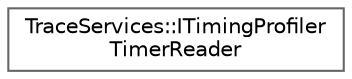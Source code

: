 digraph "Graphical Class Hierarchy"
{
 // INTERACTIVE_SVG=YES
 // LATEX_PDF_SIZE
  bgcolor="transparent";
  edge [fontname=Helvetica,fontsize=10,labelfontname=Helvetica,labelfontsize=10];
  node [fontname=Helvetica,fontsize=10,shape=box,height=0.2,width=0.4];
  rankdir="LR";
  Node0 [id="Node000000",label="TraceServices::ITimingProfiler\lTimerReader",height=0.2,width=0.4,color="grey40", fillcolor="white", style="filled",URL="$da/d58/classTraceServices_1_1ITimingProfilerTimerReader.html",tooltip=" "];
}
